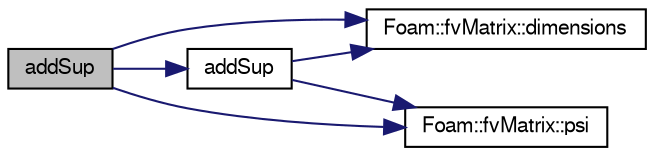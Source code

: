 digraph "addSup"
{
  bgcolor="transparent";
  edge [fontname="FreeSans",fontsize="10",labelfontname="FreeSans",labelfontsize="10"];
  node [fontname="FreeSans",fontsize="10",shape=record];
  rankdir="LR";
  Node629 [label="addSup",height=0.2,width=0.4,color="black", fillcolor="grey75", style="filled", fontcolor="black"];
  Node629 -> Node630 [color="midnightblue",fontsize="10",style="solid",fontname="FreeSans"];
  Node630 [label="addSup",height=0.2,width=0.4,color="black",URL="$a23466.html#a921ab0aacd899760d7f4a2ec0b0241bd",tooltip="Add implicit contribution to momentum equation. "];
  Node630 -> Node631 [color="midnightblue",fontsize="10",style="solid",fontname="FreeSans"];
  Node631 [label="Foam::fvMatrix::dimensions",height=0.2,width=0.4,color="black",URL="$a22358.html#ae432f961c8f2aeef6aa64fbbed5e70ea"];
  Node630 -> Node632 [color="midnightblue",fontsize="10",style="solid",fontname="FreeSans"];
  Node632 [label="Foam::fvMatrix::psi",height=0.2,width=0.4,color="black",URL="$a22358.html#a746a21ead7ed7561097637595338028c"];
  Node629 -> Node631 [color="midnightblue",fontsize="10",style="solid",fontname="FreeSans"];
  Node629 -> Node632 [color="midnightblue",fontsize="10",style="solid",fontname="FreeSans"];
}
